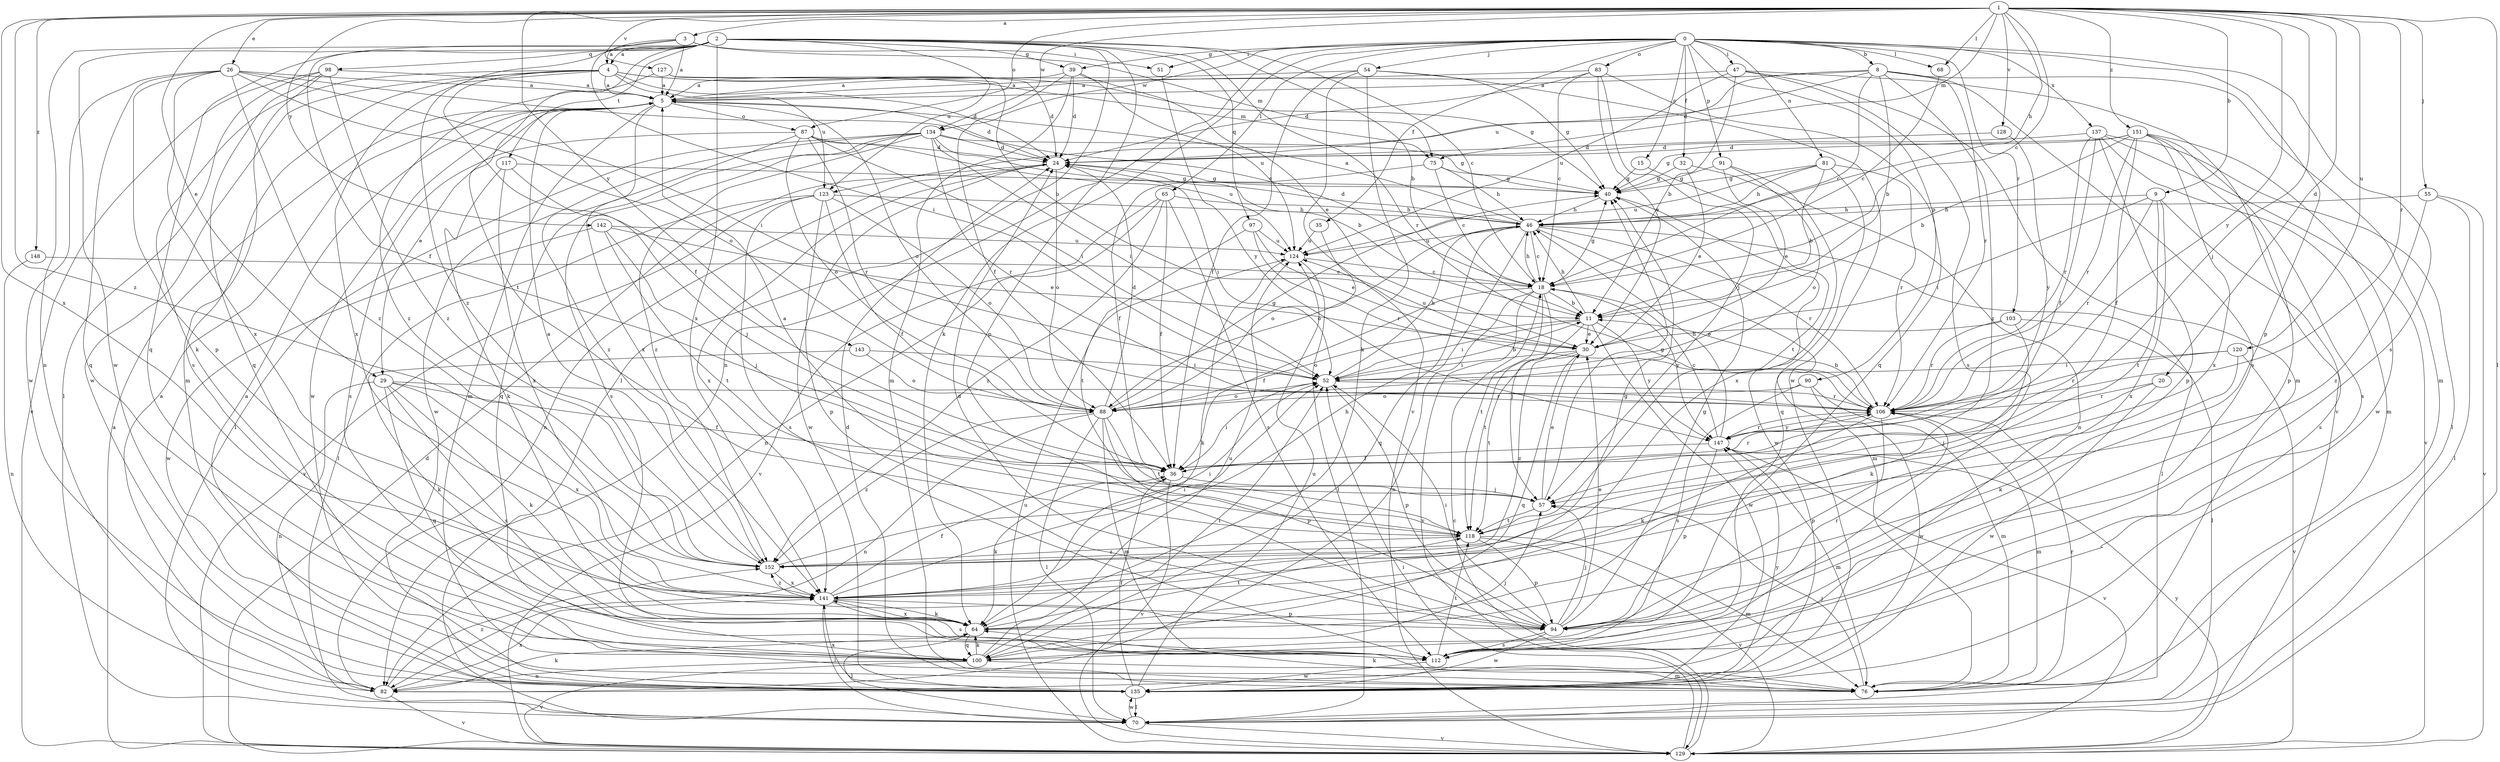 strict digraph  {
0;
1;
2;
3;
4;
5;
8;
9;
11;
15;
18;
20;
24;
26;
29;
30;
32;
35;
36;
39;
40;
46;
47;
51;
52;
54;
55;
57;
64;
65;
68;
70;
75;
76;
81;
82;
83;
87;
88;
90;
91;
94;
97;
98;
100;
103;
106;
112;
117;
118;
120;
123;
124;
127;
128;
129;
134;
135;
137;
141;
142;
143;
147;
148;
151;
152;
0 -> 8  [label=b];
0 -> 15  [label=c];
0 -> 32  [label=f];
0 -> 35  [label=f];
0 -> 39  [label=g];
0 -> 47  [label=i];
0 -> 51  [label=i];
0 -> 54  [label=j];
0 -> 64  [label=k];
0 -> 65  [label=l];
0 -> 68  [label=l];
0 -> 81  [label=n];
0 -> 82  [label=n];
0 -> 83  [label=o];
0 -> 90  [label=p];
0 -> 91  [label=p];
0 -> 94  [label=p];
0 -> 103  [label=r];
0 -> 112  [label=s];
0 -> 134  [label=w];
0 -> 137  [label=x];
1 -> 3  [label=a];
1 -> 9  [label=b];
1 -> 18  [label=c];
1 -> 20  [label=d];
1 -> 26  [label=e];
1 -> 29  [label=e];
1 -> 46  [label=h];
1 -> 55  [label=j];
1 -> 57  [label=j];
1 -> 68  [label=l];
1 -> 70  [label=l];
1 -> 75  [label=m];
1 -> 87  [label=o];
1 -> 106  [label=r];
1 -> 120  [label=u];
1 -> 127  [label=v];
1 -> 128  [label=v];
1 -> 134  [label=w];
1 -> 141  [label=x];
1 -> 142  [label=y];
1 -> 143  [label=y];
1 -> 147  [label=y];
1 -> 148  [label=z];
1 -> 151  [label=z];
1 -> 152  [label=z];
2 -> 4  [label=a];
2 -> 11  [label=b];
2 -> 18  [label=c];
2 -> 39  [label=g];
2 -> 70  [label=l];
2 -> 82  [label=n];
2 -> 94  [label=p];
2 -> 97  [label=q];
2 -> 98  [label=q];
2 -> 100  [label=q];
2 -> 106  [label=r];
2 -> 117  [label=t];
2 -> 118  [label=t];
2 -> 123  [label=u];
2 -> 135  [label=w];
2 -> 141  [label=x];
2 -> 152  [label=z];
3 -> 4  [label=a];
3 -> 5  [label=a];
3 -> 36  [label=f];
3 -> 51  [label=i];
3 -> 52  [label=i];
3 -> 75  [label=m];
4 -> 5  [label=a];
4 -> 24  [label=d];
4 -> 36  [label=f];
4 -> 40  [label=g];
4 -> 64  [label=k];
4 -> 75  [label=m];
4 -> 112  [label=s];
4 -> 123  [label=u];
4 -> 135  [label=w];
4 -> 141  [label=x];
5 -> 24  [label=d];
5 -> 29  [label=e];
5 -> 76  [label=m];
5 -> 87  [label=o];
5 -> 88  [label=o];
5 -> 135  [label=w];
5 -> 141  [label=x];
8 -> 5  [label=a];
8 -> 11  [label=b];
8 -> 18  [label=c];
8 -> 24  [label=d];
8 -> 76  [label=m];
8 -> 106  [label=r];
8 -> 112  [label=s];
8 -> 123  [label=u];
8 -> 152  [label=z];
9 -> 46  [label=h];
9 -> 52  [label=i];
9 -> 106  [label=r];
9 -> 112  [label=s];
9 -> 118  [label=t];
9 -> 141  [label=x];
11 -> 30  [label=e];
11 -> 46  [label=h];
11 -> 52  [label=i];
11 -> 88  [label=o];
11 -> 118  [label=t];
11 -> 135  [label=w];
11 -> 147  [label=y];
15 -> 40  [label=g];
15 -> 118  [label=t];
18 -> 11  [label=b];
18 -> 36  [label=f];
18 -> 40  [label=g];
18 -> 46  [label=h];
18 -> 57  [label=j];
18 -> 82  [label=n];
18 -> 118  [label=t];
18 -> 129  [label=v];
18 -> 147  [label=y];
20 -> 57  [label=j];
20 -> 106  [label=r];
20 -> 135  [label=w];
24 -> 40  [label=g];
24 -> 52  [label=i];
24 -> 82  [label=n];
24 -> 88  [label=o];
24 -> 135  [label=w];
24 -> 141  [label=x];
26 -> 5  [label=a];
26 -> 18  [label=c];
26 -> 52  [label=i];
26 -> 88  [label=o];
26 -> 94  [label=p];
26 -> 100  [label=q];
26 -> 135  [label=w];
26 -> 141  [label=x];
26 -> 152  [label=z];
29 -> 36  [label=f];
29 -> 64  [label=k];
29 -> 82  [label=n];
29 -> 100  [label=q];
29 -> 106  [label=r];
29 -> 112  [label=s];
29 -> 141  [label=x];
30 -> 52  [label=i];
30 -> 100  [label=q];
30 -> 118  [label=t];
30 -> 124  [label=u];
30 -> 152  [label=z];
32 -> 30  [label=e];
32 -> 40  [label=g];
32 -> 82  [label=n];
35 -> 88  [label=o];
35 -> 124  [label=u];
36 -> 52  [label=i];
36 -> 57  [label=j];
36 -> 64  [label=k];
36 -> 106  [label=r];
36 -> 129  [label=v];
39 -> 5  [label=a];
39 -> 24  [label=d];
39 -> 30  [label=e];
39 -> 36  [label=f];
39 -> 76  [label=m];
39 -> 124  [label=u];
40 -> 46  [label=h];
40 -> 135  [label=w];
46 -> 5  [label=a];
46 -> 18  [label=c];
46 -> 24  [label=d];
46 -> 70  [label=l];
46 -> 76  [label=m];
46 -> 88  [label=o];
46 -> 100  [label=q];
46 -> 106  [label=r];
46 -> 124  [label=u];
47 -> 5  [label=a];
47 -> 11  [label=b];
47 -> 76  [label=m];
47 -> 112  [label=s];
47 -> 124  [label=u];
47 -> 129  [label=v];
51 -> 147  [label=y];
52 -> 11  [label=b];
52 -> 46  [label=h];
52 -> 88  [label=o];
52 -> 94  [label=p];
52 -> 106  [label=r];
54 -> 5  [label=a];
54 -> 36  [label=f];
54 -> 40  [label=g];
54 -> 64  [label=k];
54 -> 129  [label=v];
54 -> 135  [label=w];
55 -> 46  [label=h];
55 -> 70  [label=l];
55 -> 129  [label=v];
55 -> 152  [label=z];
57 -> 30  [label=e];
57 -> 40  [label=g];
57 -> 118  [label=t];
64 -> 70  [label=l];
64 -> 100  [label=q];
64 -> 118  [label=t];
64 -> 141  [label=x];
65 -> 36  [label=f];
65 -> 46  [label=h];
65 -> 82  [label=n];
65 -> 112  [label=s];
65 -> 129  [label=v];
65 -> 152  [label=z];
68 -> 18  [label=c];
70 -> 129  [label=v];
70 -> 135  [label=w];
75 -> 18  [label=c];
75 -> 36  [label=f];
75 -> 40  [label=g];
75 -> 46  [label=h];
76 -> 24  [label=d];
76 -> 57  [label=j];
76 -> 64  [label=k];
76 -> 106  [label=r];
81 -> 11  [label=b];
81 -> 40  [label=g];
81 -> 46  [label=h];
81 -> 100  [label=q];
81 -> 106  [label=r];
81 -> 124  [label=u];
82 -> 5  [label=a];
82 -> 64  [label=k];
82 -> 129  [label=v];
82 -> 141  [label=x];
82 -> 152  [label=z];
83 -> 5  [label=a];
83 -> 18  [label=c];
83 -> 24  [label=d];
83 -> 30  [label=e];
83 -> 57  [label=j];
83 -> 100  [label=q];
87 -> 24  [label=d];
87 -> 52  [label=i];
87 -> 88  [label=o];
87 -> 106  [label=r];
87 -> 112  [label=s];
87 -> 124  [label=u];
87 -> 152  [label=z];
88 -> 24  [label=d];
88 -> 40  [label=g];
88 -> 70  [label=l];
88 -> 76  [label=m];
88 -> 82  [label=n];
88 -> 94  [label=p];
88 -> 118  [label=t];
88 -> 152  [label=z];
90 -> 76  [label=m];
90 -> 88  [label=o];
90 -> 112  [label=s];
90 -> 135  [label=w];
91 -> 30  [label=e];
91 -> 40  [label=g];
91 -> 88  [label=o];
91 -> 141  [label=x];
94 -> 24  [label=d];
94 -> 30  [label=e];
94 -> 40  [label=g];
94 -> 52  [label=i];
94 -> 57  [label=j];
94 -> 106  [label=r];
94 -> 112  [label=s];
94 -> 135  [label=w];
97 -> 30  [label=e];
97 -> 106  [label=r];
97 -> 118  [label=t];
97 -> 124  [label=u];
98 -> 5  [label=a];
98 -> 70  [label=l];
98 -> 76  [label=m];
98 -> 100  [label=q];
98 -> 129  [label=v];
98 -> 152  [label=z];
100 -> 52  [label=i];
100 -> 57  [label=j];
100 -> 64  [label=k];
100 -> 76  [label=m];
100 -> 82  [label=n];
100 -> 124  [label=u];
100 -> 129  [label=v];
103 -> 30  [label=e];
103 -> 64  [label=k];
103 -> 70  [label=l];
103 -> 106  [label=r];
106 -> 11  [label=b];
106 -> 64  [label=k];
106 -> 76  [label=m];
106 -> 94  [label=p];
106 -> 147  [label=y];
112 -> 118  [label=t];
112 -> 135  [label=w];
117 -> 40  [label=g];
117 -> 57  [label=j];
117 -> 64  [label=k];
117 -> 141  [label=x];
118 -> 5  [label=a];
118 -> 76  [label=m];
118 -> 94  [label=p];
118 -> 129  [label=v];
118 -> 152  [label=z];
120 -> 52  [label=i];
120 -> 64  [label=k];
120 -> 106  [label=r];
120 -> 129  [label=v];
123 -> 36  [label=f];
123 -> 46  [label=h];
123 -> 70  [label=l];
123 -> 88  [label=o];
123 -> 94  [label=p];
123 -> 112  [label=s];
123 -> 129  [label=v];
124 -> 18  [label=c];
124 -> 64  [label=k];
124 -> 70  [label=l];
127 -> 5  [label=a];
127 -> 11  [label=b];
127 -> 24  [label=d];
127 -> 152  [label=z];
128 -> 24  [label=d];
128 -> 147  [label=y];
129 -> 5  [label=a];
129 -> 18  [label=c];
129 -> 24  [label=d];
129 -> 52  [label=i];
129 -> 124  [label=u];
129 -> 147  [label=y];
134 -> 11  [label=b];
134 -> 24  [label=d];
134 -> 40  [label=g];
134 -> 52  [label=i];
134 -> 70  [label=l];
134 -> 100  [label=q];
134 -> 106  [label=r];
134 -> 112  [label=s];
134 -> 135  [label=w];
134 -> 152  [label=z];
135 -> 5  [label=a];
135 -> 36  [label=f];
135 -> 70  [label=l];
135 -> 124  [label=u];
135 -> 141  [label=x];
135 -> 147  [label=y];
137 -> 24  [label=d];
137 -> 36  [label=f];
137 -> 70  [label=l];
137 -> 76  [label=m];
137 -> 94  [label=p];
137 -> 106  [label=r];
137 -> 129  [label=v];
141 -> 36  [label=f];
141 -> 40  [label=g];
141 -> 46  [label=h];
141 -> 52  [label=i];
141 -> 64  [label=k];
141 -> 70  [label=l];
141 -> 94  [label=p];
141 -> 112  [label=s];
141 -> 152  [label=z];
142 -> 30  [label=e];
142 -> 57  [label=j];
142 -> 118  [label=t];
142 -> 124  [label=u];
142 -> 135  [label=w];
143 -> 52  [label=i];
143 -> 64  [label=k];
143 -> 88  [label=o];
147 -> 18  [label=c];
147 -> 36  [label=f];
147 -> 46  [label=h];
147 -> 76  [label=m];
147 -> 94  [label=p];
147 -> 106  [label=r];
147 -> 129  [label=v];
148 -> 18  [label=c];
148 -> 82  [label=n];
151 -> 11  [label=b];
151 -> 24  [label=d];
151 -> 36  [label=f];
151 -> 40  [label=g];
151 -> 94  [label=p];
151 -> 106  [label=r];
151 -> 112  [label=s];
151 -> 135  [label=w];
151 -> 141  [label=x];
152 -> 5  [label=a];
152 -> 52  [label=i];
152 -> 141  [label=x];
}
